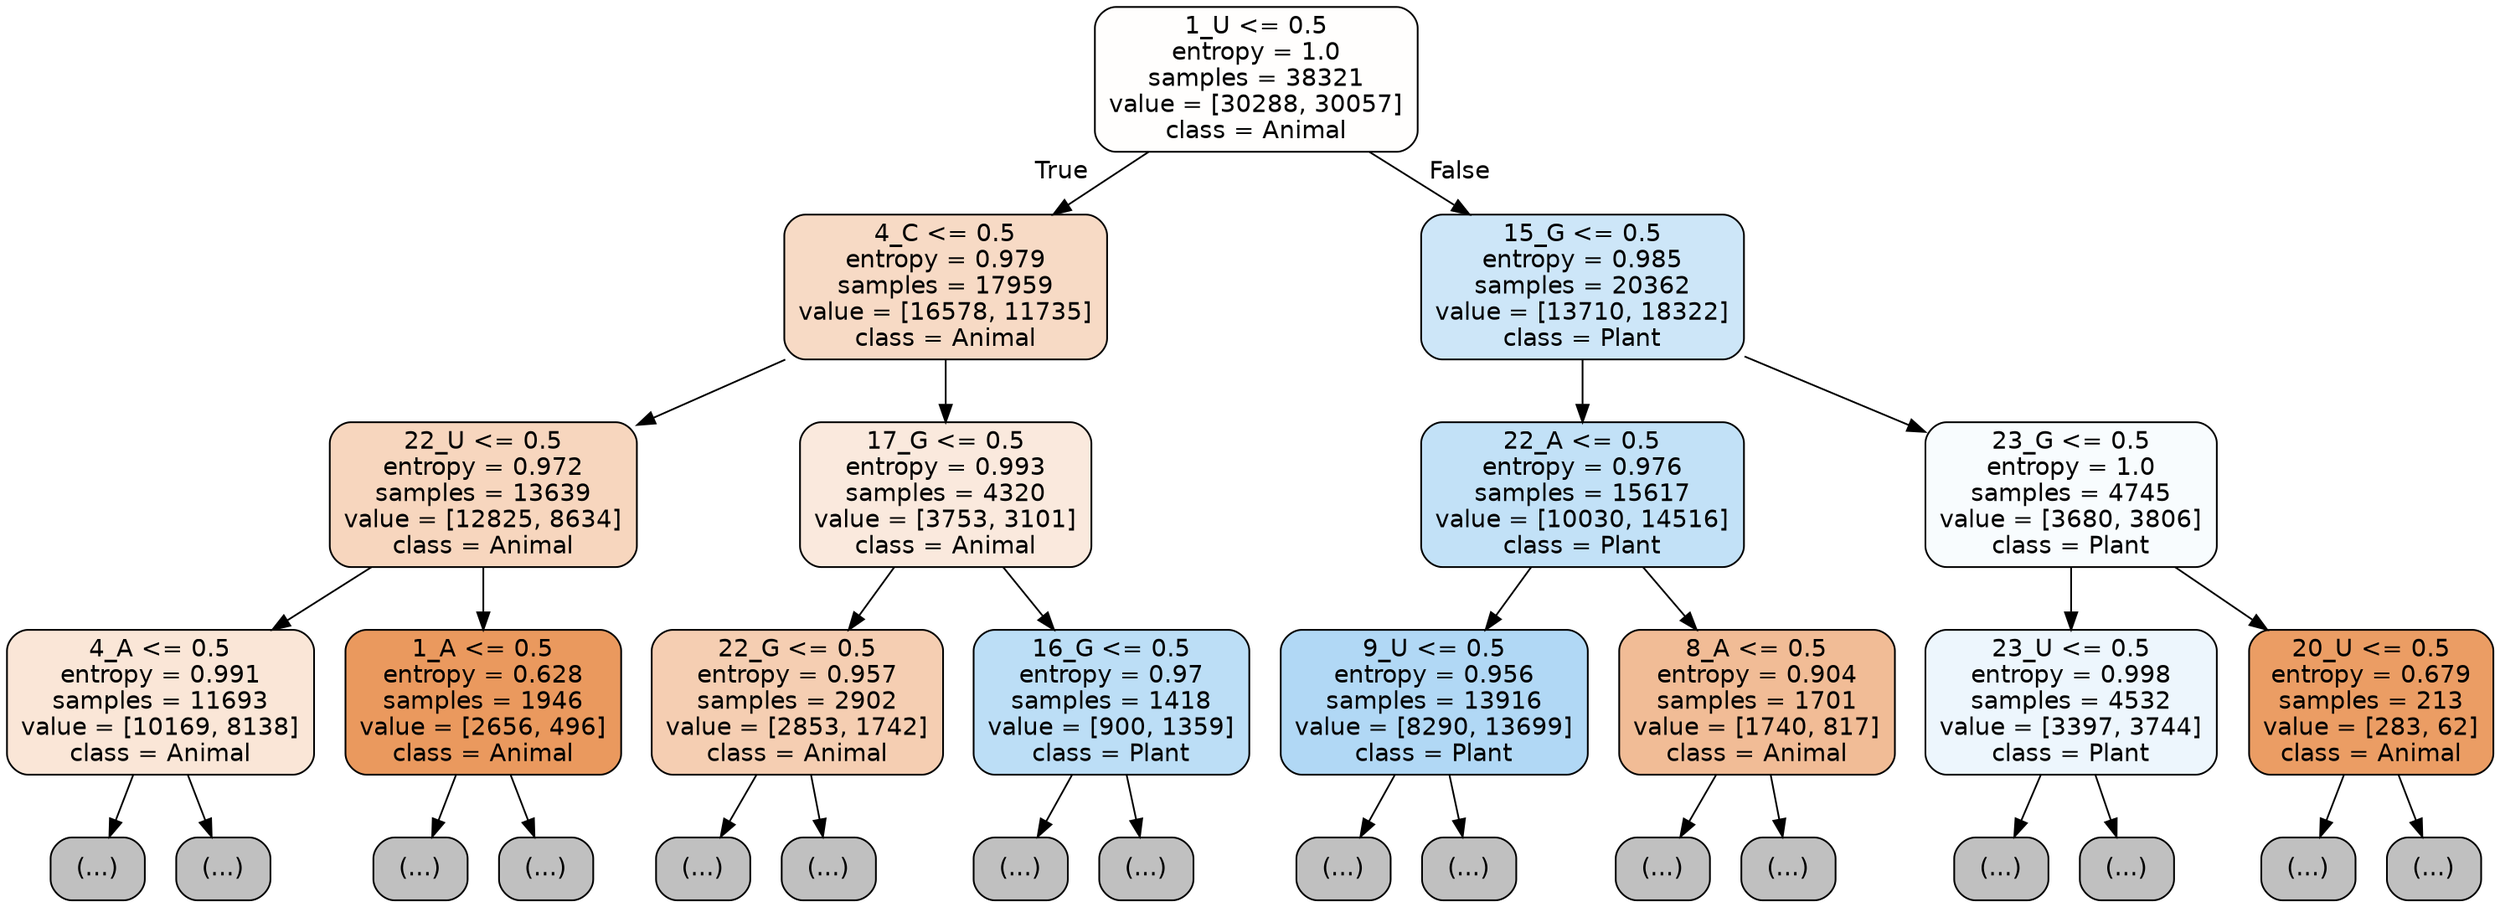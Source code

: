 digraph Tree {
node [shape=box, style="filled, rounded", color="black", fontname="helvetica"] ;
edge [fontname="helvetica"] ;
0 [label="1_U <= 0.5\nentropy = 1.0\nsamples = 38321\nvalue = [30288, 30057]\nclass = Animal", fillcolor="#fffefd"] ;
1 [label="4_C <= 0.5\nentropy = 0.979\nsamples = 17959\nvalue = [16578, 11735]\nclass = Animal", fillcolor="#f7dac5"] ;
0 -> 1 [labeldistance=2.5, labelangle=45, headlabel="True"] ;
2 [label="22_U <= 0.5\nentropy = 0.972\nsamples = 13639\nvalue = [12825, 8634]\nclass = Animal", fillcolor="#f7d6be"] ;
1 -> 2 ;
3 [label="4_A <= 0.5\nentropy = 0.991\nsamples = 11693\nvalue = [10169, 8138]\nclass = Animal", fillcolor="#fae6d7"] ;
2 -> 3 ;
4 [label="(...)", fillcolor="#C0C0C0"] ;
3 -> 4 ;
4663 [label="(...)", fillcolor="#C0C0C0"] ;
3 -> 4663 ;
6556 [label="1_A <= 0.5\nentropy = 0.628\nsamples = 1946\nvalue = [2656, 496]\nclass = Animal", fillcolor="#ea995e"] ;
2 -> 6556 ;
6557 [label="(...)", fillcolor="#C0C0C0"] ;
6556 -> 6557 ;
6962 [label="(...)", fillcolor="#C0C0C0"] ;
6556 -> 6962 ;
7317 [label="17_G <= 0.5\nentropy = 0.993\nsamples = 4320\nvalue = [3753, 3101]\nclass = Animal", fillcolor="#fae9dd"] ;
1 -> 7317 ;
7318 [label="22_G <= 0.5\nentropy = 0.957\nsamples = 2902\nvalue = [2853, 1742]\nclass = Animal", fillcolor="#f5ceb2"] ;
7317 -> 7318 ;
7319 [label="(...)", fillcolor="#C0C0C0"] ;
7318 -> 7319 ;
8644 [label="(...)", fillcolor="#C0C0C0"] ;
7318 -> 8644 ;
8819 [label="16_G <= 0.5\nentropy = 0.97\nsamples = 1418\nvalue = [900, 1359]\nclass = Plant", fillcolor="#bcdef6"] ;
7317 -> 8819 ;
8820 [label="(...)", fillcolor="#C0C0C0"] ;
8819 -> 8820 ;
9183 [label="(...)", fillcolor="#C0C0C0"] ;
8819 -> 9183 ;
9356 [label="15_G <= 0.5\nentropy = 0.985\nsamples = 20362\nvalue = [13710, 18322]\nclass = Plant", fillcolor="#cde6f8"] ;
0 -> 9356 [labeldistance=2.5, labelangle=-45, headlabel="False"] ;
9357 [label="22_A <= 0.5\nentropy = 0.976\nsamples = 15617\nvalue = [10030, 14516]\nclass = Plant", fillcolor="#c2e1f7"] ;
9356 -> 9357 ;
9358 [label="9_U <= 0.5\nentropy = 0.956\nsamples = 13916\nvalue = [8290, 13699]\nclass = Plant", fillcolor="#b1d8f5"] ;
9357 -> 9358 ;
9359 [label="(...)", fillcolor="#C0C0C0"] ;
9358 -> 9359 ;
12664 [label="(...)", fillcolor="#C0C0C0"] ;
9358 -> 12664 ;
14119 [label="8_A <= 0.5\nentropy = 0.904\nsamples = 1701\nvalue = [1740, 817]\nclass = Animal", fillcolor="#f1bc96"] ;
9357 -> 14119 ;
14120 [label="(...)", fillcolor="#C0C0C0"] ;
14119 -> 14120 ;
14691 [label="(...)", fillcolor="#C0C0C0"] ;
14119 -> 14691 ;
14848 [label="23_G <= 0.5\nentropy = 1.0\nsamples = 4745\nvalue = [3680, 3806]\nclass = Plant", fillcolor="#f8fcfe"] ;
9356 -> 14848 ;
14849 [label="23_U <= 0.5\nentropy = 0.998\nsamples = 4532\nvalue = [3397, 3744]\nclass = Plant", fillcolor="#edf6fd"] ;
14848 -> 14849 ;
14850 [label="(...)", fillcolor="#C0C0C0"] ;
14849 -> 14850 ;
16573 [label="(...)", fillcolor="#C0C0C0"] ;
14849 -> 16573 ;
16652 [label="20_U <= 0.5\nentropy = 0.679\nsamples = 213\nvalue = [283, 62]\nclass = Animal", fillcolor="#eb9d64"] ;
14848 -> 16652 ;
16653 [label="(...)", fillcolor="#C0C0C0"] ;
16652 -> 16653 ;
16708 [label="(...)", fillcolor="#C0C0C0"] ;
16652 -> 16708 ;
}
